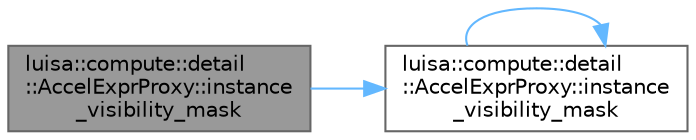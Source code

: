 digraph "luisa::compute::detail::AccelExprProxy::instance_visibility_mask"
{
 // LATEX_PDF_SIZE
  bgcolor="transparent";
  edge [fontname=Helvetica,fontsize=10,labelfontname=Helvetica,labelfontsize=10];
  node [fontname=Helvetica,fontsize=10,shape=box,height=0.2,width=0.4];
  rankdir="LR";
  Node1 [id="Node000001",label="luisa::compute::detail\l::AccelExprProxy::instance\l_visibility_mask",height=0.2,width=0.4,color="gray40", fillcolor="grey60", style="filled", fontcolor="black",tooltip=" "];
  Node1 -> Node2 [id="edge1_Node000001_Node000002",color="steelblue1",style="solid",tooltip=" "];
  Node2 [id="Node000002",label="luisa::compute::detail\l::AccelExprProxy::instance\l_visibility_mask",height=0.2,width=0.4,color="grey40", fillcolor="white", style="filled",URL="$classluisa_1_1compute_1_1detail_1_1_accel_expr_proxy.html#a8edf58ef8be57d681cbe0853734bd5de",tooltip=" "];
  Node2 -> Node2 [id="edge2_Node000002_Node000002",color="steelblue1",style="solid",tooltip=" "];
}
